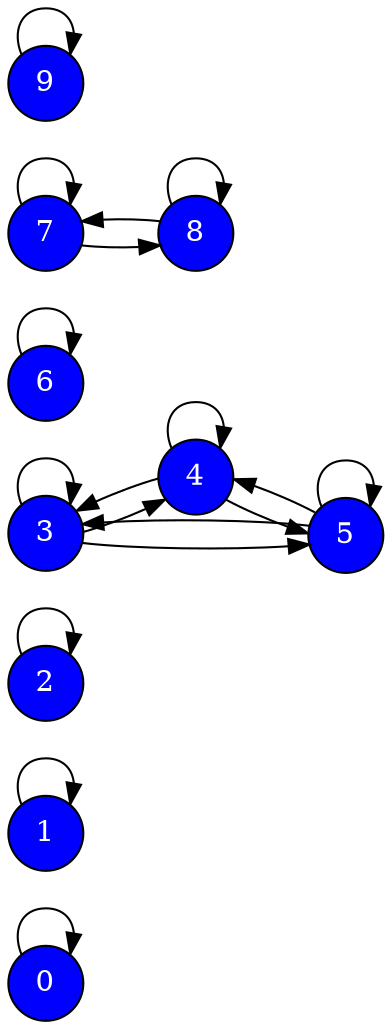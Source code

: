 digraph {node [shape="circle", style="filled", fillcolor="blue", fontcolor="#FFFFFF", margin="0.01"]; rankdir = "LR"; 0->0;1->1;2->2;3->3;3->4;3->5;4->3;4->4;4->5;5->3;5->4;5->5;6->6;7->7;7->8;8->7;8->8;9->9;}